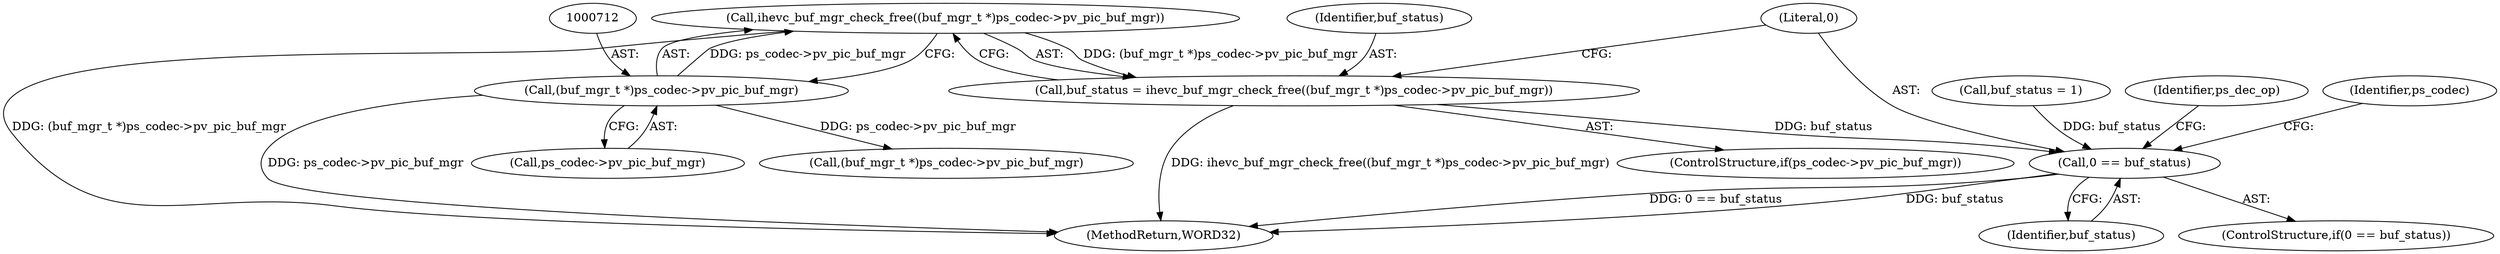 digraph "0_Android_a33f6725d7e9f92330f995ce2dcf4faa33f6433f@API" {
"1000710" [label="(Call,ihevc_buf_mgr_check_free((buf_mgr_t *)ps_codec->pv_pic_buf_mgr))"];
"1000711" [label="(Call,(buf_mgr_t *)ps_codec->pv_pic_buf_mgr)"];
"1000708" [label="(Call,buf_status = ihevc_buf_mgr_check_free((buf_mgr_t *)ps_codec->pv_pic_buf_mgr))"];
"1000717" [label="(Call,0 == buf_status)"];
"1000708" [label="(Call,buf_status = ihevc_buf_mgr_check_free((buf_mgr_t *)ps_codec->pv_pic_buf_mgr))"];
"1001906" [label="(MethodReturn,WORD32)"];
"1000713" [label="(Call,ps_codec->pv_pic_buf_mgr)"];
"1000737" [label="(Identifier,ps_codec)"];
"1001699" [label="(Call,(buf_mgr_t *)ps_codec->pv_pic_buf_mgr)"];
"1000716" [label="(ControlStructure,if(0 == buf_status))"];
"1000710" [label="(Call,ihevc_buf_mgr_check_free((buf_mgr_t *)ps_codec->pv_pic_buf_mgr))"];
"1000709" [label="(Identifier,buf_status)"];
"1000718" [label="(Literal,0)"];
"1000719" [label="(Identifier,buf_status)"];
"1000701" [label="(Call,buf_status = 1)"];
"1000723" [label="(Identifier,ps_dec_op)"];
"1000704" [label="(ControlStructure,if(ps_codec->pv_pic_buf_mgr))"];
"1000717" [label="(Call,0 == buf_status)"];
"1000711" [label="(Call,(buf_mgr_t *)ps_codec->pv_pic_buf_mgr)"];
"1000710" -> "1000708"  [label="AST: "];
"1000710" -> "1000711"  [label="CFG: "];
"1000711" -> "1000710"  [label="AST: "];
"1000708" -> "1000710"  [label="CFG: "];
"1000710" -> "1001906"  [label="DDG: (buf_mgr_t *)ps_codec->pv_pic_buf_mgr"];
"1000710" -> "1000708"  [label="DDG: (buf_mgr_t *)ps_codec->pv_pic_buf_mgr"];
"1000711" -> "1000710"  [label="DDG: ps_codec->pv_pic_buf_mgr"];
"1000711" -> "1000713"  [label="CFG: "];
"1000712" -> "1000711"  [label="AST: "];
"1000713" -> "1000711"  [label="AST: "];
"1000711" -> "1001906"  [label="DDG: ps_codec->pv_pic_buf_mgr"];
"1000711" -> "1001699"  [label="DDG: ps_codec->pv_pic_buf_mgr"];
"1000708" -> "1000704"  [label="AST: "];
"1000709" -> "1000708"  [label="AST: "];
"1000718" -> "1000708"  [label="CFG: "];
"1000708" -> "1001906"  [label="DDG: ihevc_buf_mgr_check_free((buf_mgr_t *)ps_codec->pv_pic_buf_mgr)"];
"1000708" -> "1000717"  [label="DDG: buf_status"];
"1000717" -> "1000716"  [label="AST: "];
"1000717" -> "1000719"  [label="CFG: "];
"1000718" -> "1000717"  [label="AST: "];
"1000719" -> "1000717"  [label="AST: "];
"1000723" -> "1000717"  [label="CFG: "];
"1000737" -> "1000717"  [label="CFG: "];
"1000717" -> "1001906"  [label="DDG: 0 == buf_status"];
"1000717" -> "1001906"  [label="DDG: buf_status"];
"1000701" -> "1000717"  [label="DDG: buf_status"];
}

